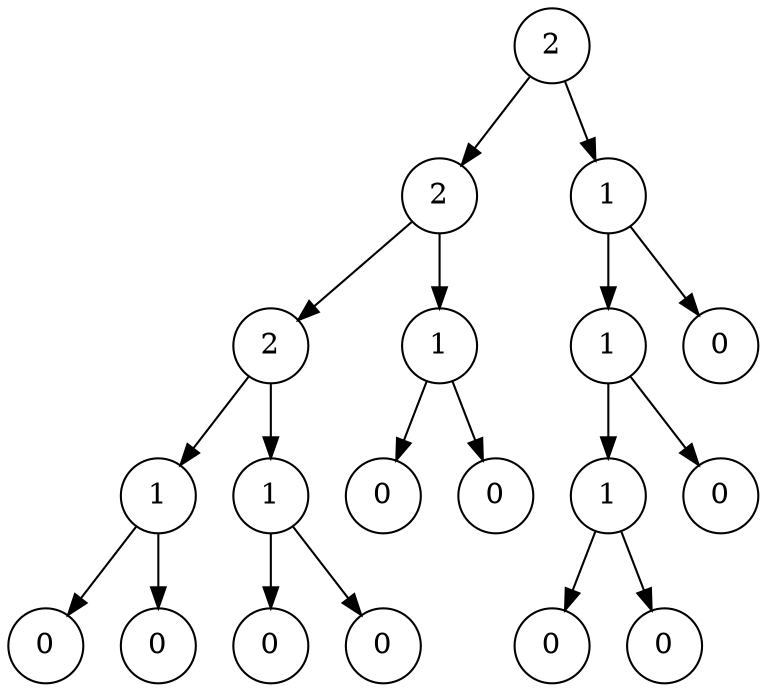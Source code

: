 digraph simple {
    node  [shape=circle]
    graph [ordering=out]

    n0_1[label=2]
    n1_1[label=2]
    n1_2[label=1]

    n2_1[label=2]
    n2_2[label=1]
    n2_3[label=1]
    n2_4[label=0 nodetype=marked]

    n3_1[label=1]
    n3_2[label=1]
    n3_3[label=0 nodetype=marked]
    n3_4[label=0 nodetype=marked]
    n3_5[label=1]
    n3_6[label=0 nodetype=marked]

    n4_1[label=0 nodetype=marked]
    n4_2[label=0 nodetype=marked]
    n4_3[label=0 nodetype=marked]
    n4_4[label=0 nodetype=marked]
    n4_5[label=0 nodetype=marked]
    n4_6[label=0 nodetype=marked]

    n0_1 -> n1_1
    n0_1 -> n1_2

    n1_1 -> n2_1
    n1_1 -> n2_2

    n1_2 -> n2_3
    n1_2 -> n2_4

    n2_1 -> n3_1
    n2_1 -> n3_2

    n2_2 -> n3_3
    n2_2 -> n3_4

    n2_3 -> n3_5
    n2_3 -> n3_6

    n3_1 -> n4_1
    n3_1 -> n4_2

    n3_2 -> n4_3
    n3_2 -> n4_4

    n3_5 -> n4_5
    n3_5 -> n4_6
}
